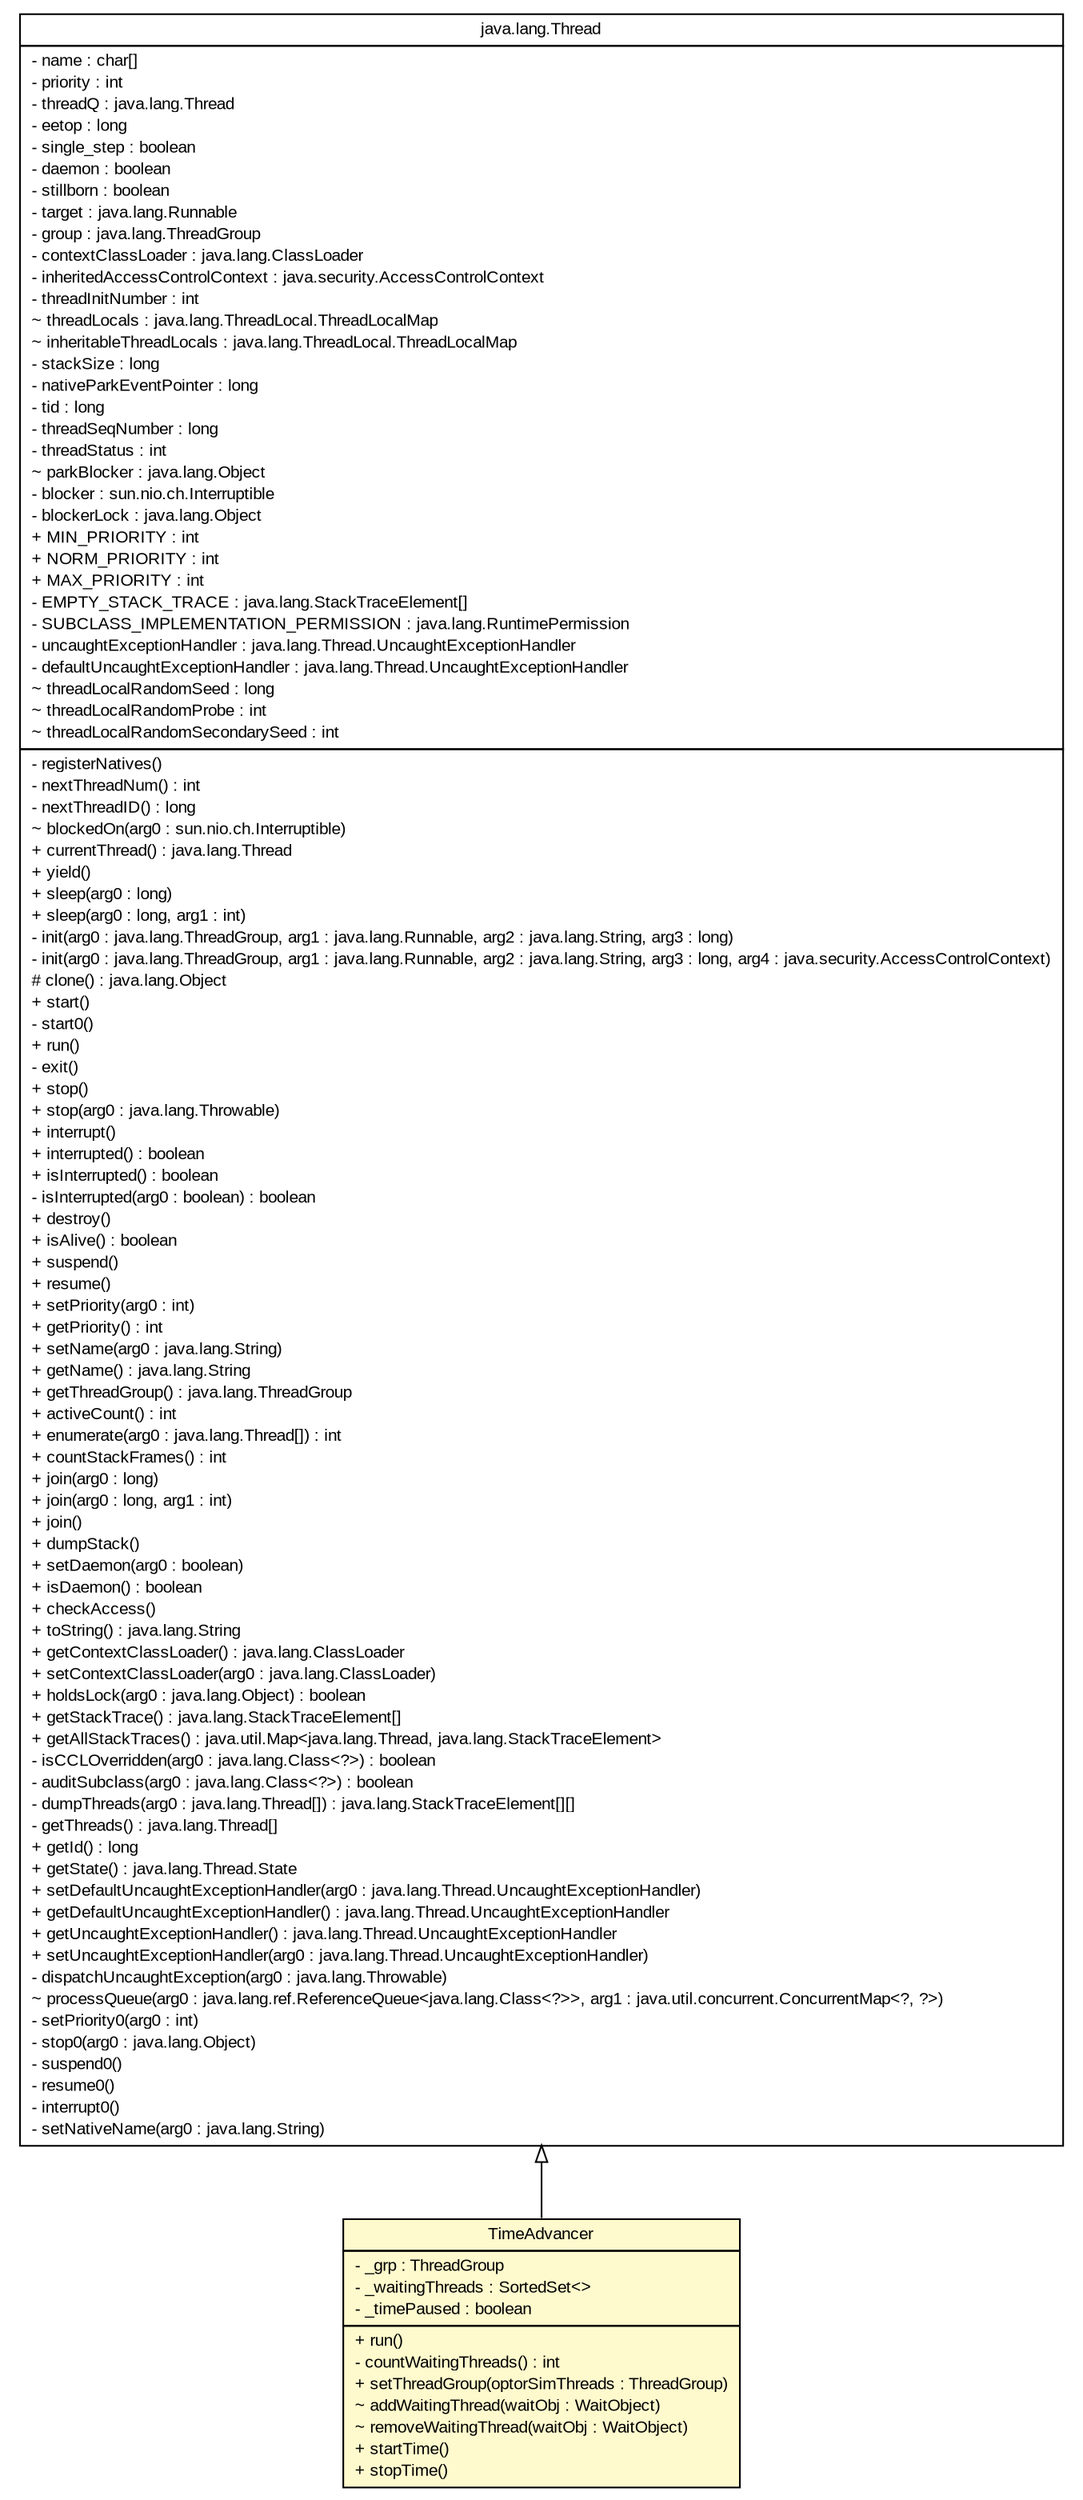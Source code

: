 #!/usr/local/bin/dot
#
# Class diagram 
# Generated by UMLGraph version R5_7_2-3-gee82a7 (http://www.umlgraph.org/)
#

digraph G {
	edge [fontname="arial",fontsize=10,labelfontname="arial",labelfontsize=10];
	node [fontname="arial",fontsize=10,shape=plaintext];
	nodesep=0.25;
	ranksep=0.5;
	// org.edg.data.replication.optorsim.time.TimeAdvancer
	c10848 [label=<<table title="org.edg.data.replication.optorsim.time.TimeAdvancer" border="0" cellborder="1" cellspacing="0" cellpadding="2" port="p" bgcolor="lemonChiffon" href="./TimeAdvancer.html">
		<tr><td><table border="0" cellspacing="0" cellpadding="1">
<tr><td align="center" balign="center"> TimeAdvancer </td></tr>
		</table></td></tr>
		<tr><td><table border="0" cellspacing="0" cellpadding="1">
<tr><td align="left" balign="left"> - _grp : ThreadGroup </td></tr>
<tr><td align="left" balign="left"> - _waitingThreads : SortedSet&lt;&gt; </td></tr>
<tr><td align="left" balign="left"> - _timePaused : boolean </td></tr>
		</table></td></tr>
		<tr><td><table border="0" cellspacing="0" cellpadding="1">
<tr><td align="left" balign="left"> + run() </td></tr>
<tr><td align="left" balign="left"> - countWaitingThreads() : int </td></tr>
<tr><td align="left" balign="left"> + setThreadGroup(optorSimThreads : ThreadGroup) </td></tr>
<tr><td align="left" balign="left"> ~ addWaitingThread(waitObj : WaitObject) </td></tr>
<tr><td align="left" balign="left"> ~ removeWaitingThread(waitObj : WaitObject) </td></tr>
<tr><td align="left" balign="left"> + startTime() </td></tr>
<tr><td align="left" balign="left"> + stopTime() </td></tr>
		</table></td></tr>
		</table>>, URL="./TimeAdvancer.html", fontname="arial", fontcolor="black", fontsize=10.0];
	//org.edg.data.replication.optorsim.time.TimeAdvancer extends java.lang.Thread
	c10854:p -> c10848:p [dir=back,arrowtail=empty];
	// java.lang.Thread
	c10854 [label=<<table title="java.lang.Thread" border="0" cellborder="1" cellspacing="0" cellpadding="2" port="p" href="http://java.sun.com/j2se/1.4.2/docs/api/java/lang/Thread.html">
		<tr><td><table border="0" cellspacing="0" cellpadding="1">
<tr><td align="center" balign="center"> java.lang.Thread </td></tr>
		</table></td></tr>
		<tr><td><table border="0" cellspacing="0" cellpadding="1">
<tr><td align="left" balign="left"> - name : char[] </td></tr>
<tr><td align="left" balign="left"> - priority : int </td></tr>
<tr><td align="left" balign="left"> - threadQ : java.lang.Thread </td></tr>
<tr><td align="left" balign="left"> - eetop : long </td></tr>
<tr><td align="left" balign="left"> - single_step : boolean </td></tr>
<tr><td align="left" balign="left"> - daemon : boolean </td></tr>
<tr><td align="left" balign="left"> - stillborn : boolean </td></tr>
<tr><td align="left" balign="left"> - target : java.lang.Runnable </td></tr>
<tr><td align="left" balign="left"> - group : java.lang.ThreadGroup </td></tr>
<tr><td align="left" balign="left"> - contextClassLoader : java.lang.ClassLoader </td></tr>
<tr><td align="left" balign="left"> - inheritedAccessControlContext : java.security.AccessControlContext </td></tr>
<tr><td align="left" balign="left"> - threadInitNumber : int </td></tr>
<tr><td align="left" balign="left"> ~ threadLocals : java.lang.ThreadLocal.ThreadLocalMap </td></tr>
<tr><td align="left" balign="left"> ~ inheritableThreadLocals : java.lang.ThreadLocal.ThreadLocalMap </td></tr>
<tr><td align="left" balign="left"> - stackSize : long </td></tr>
<tr><td align="left" balign="left"> - nativeParkEventPointer : long </td></tr>
<tr><td align="left" balign="left"> - tid : long </td></tr>
<tr><td align="left" balign="left"> - threadSeqNumber : long </td></tr>
<tr><td align="left" balign="left"> - threadStatus : int </td></tr>
<tr><td align="left" balign="left"> ~ parkBlocker : java.lang.Object </td></tr>
<tr><td align="left" balign="left"> - blocker : sun.nio.ch.Interruptible </td></tr>
<tr><td align="left" balign="left"> - blockerLock : java.lang.Object </td></tr>
<tr><td align="left" balign="left"> + MIN_PRIORITY : int </td></tr>
<tr><td align="left" balign="left"> + NORM_PRIORITY : int </td></tr>
<tr><td align="left" balign="left"> + MAX_PRIORITY : int </td></tr>
<tr><td align="left" balign="left"> - EMPTY_STACK_TRACE : java.lang.StackTraceElement[] </td></tr>
<tr><td align="left" balign="left"> - SUBCLASS_IMPLEMENTATION_PERMISSION : java.lang.RuntimePermission </td></tr>
<tr><td align="left" balign="left"> - uncaughtExceptionHandler : java.lang.Thread.UncaughtExceptionHandler </td></tr>
<tr><td align="left" balign="left"> - defaultUncaughtExceptionHandler : java.lang.Thread.UncaughtExceptionHandler </td></tr>
<tr><td align="left" balign="left"> ~ threadLocalRandomSeed : long </td></tr>
<tr><td align="left" balign="left"> ~ threadLocalRandomProbe : int </td></tr>
<tr><td align="left" balign="left"> ~ threadLocalRandomSecondarySeed : int </td></tr>
		</table></td></tr>
		<tr><td><table border="0" cellspacing="0" cellpadding="1">
<tr><td align="left" balign="left"> - registerNatives() </td></tr>
<tr><td align="left" balign="left"> - nextThreadNum() : int </td></tr>
<tr><td align="left" balign="left"> - nextThreadID() : long </td></tr>
<tr><td align="left" balign="left"> ~ blockedOn(arg0 : sun.nio.ch.Interruptible) </td></tr>
<tr><td align="left" balign="left"> + currentThread() : java.lang.Thread </td></tr>
<tr><td align="left" balign="left"> + yield() </td></tr>
<tr><td align="left" balign="left"> + sleep(arg0 : long) </td></tr>
<tr><td align="left" balign="left"> + sleep(arg0 : long, arg1 : int) </td></tr>
<tr><td align="left" balign="left"> - init(arg0 : java.lang.ThreadGroup, arg1 : java.lang.Runnable, arg2 : java.lang.String, arg3 : long) </td></tr>
<tr><td align="left" balign="left"> - init(arg0 : java.lang.ThreadGroup, arg1 : java.lang.Runnable, arg2 : java.lang.String, arg3 : long, arg4 : java.security.AccessControlContext) </td></tr>
<tr><td align="left" balign="left"> # clone() : java.lang.Object </td></tr>
<tr><td align="left" balign="left"> + start() </td></tr>
<tr><td align="left" balign="left"> - start0() </td></tr>
<tr><td align="left" balign="left"> + run() </td></tr>
<tr><td align="left" balign="left"> - exit() </td></tr>
<tr><td align="left" balign="left"> + stop() </td></tr>
<tr><td align="left" balign="left"> + stop(arg0 : java.lang.Throwable) </td></tr>
<tr><td align="left" balign="left"> + interrupt() </td></tr>
<tr><td align="left" balign="left"> + interrupted() : boolean </td></tr>
<tr><td align="left" balign="left"> + isInterrupted() : boolean </td></tr>
<tr><td align="left" balign="left"> - isInterrupted(arg0 : boolean) : boolean </td></tr>
<tr><td align="left" balign="left"> + destroy() </td></tr>
<tr><td align="left" balign="left"> + isAlive() : boolean </td></tr>
<tr><td align="left" balign="left"> + suspend() </td></tr>
<tr><td align="left" balign="left"> + resume() </td></tr>
<tr><td align="left" balign="left"> + setPriority(arg0 : int) </td></tr>
<tr><td align="left" balign="left"> + getPriority() : int </td></tr>
<tr><td align="left" balign="left"> + setName(arg0 : java.lang.String) </td></tr>
<tr><td align="left" balign="left"> + getName() : java.lang.String </td></tr>
<tr><td align="left" balign="left"> + getThreadGroup() : java.lang.ThreadGroup </td></tr>
<tr><td align="left" balign="left"> + activeCount() : int </td></tr>
<tr><td align="left" balign="left"> + enumerate(arg0 : java.lang.Thread[]) : int </td></tr>
<tr><td align="left" balign="left"> + countStackFrames() : int </td></tr>
<tr><td align="left" balign="left"> + join(arg0 : long) </td></tr>
<tr><td align="left" balign="left"> + join(arg0 : long, arg1 : int) </td></tr>
<tr><td align="left" balign="left"> + join() </td></tr>
<tr><td align="left" balign="left"> + dumpStack() </td></tr>
<tr><td align="left" balign="left"> + setDaemon(arg0 : boolean) </td></tr>
<tr><td align="left" balign="left"> + isDaemon() : boolean </td></tr>
<tr><td align="left" balign="left"> + checkAccess() </td></tr>
<tr><td align="left" balign="left"> + toString() : java.lang.String </td></tr>
<tr><td align="left" balign="left"> + getContextClassLoader() : java.lang.ClassLoader </td></tr>
<tr><td align="left" balign="left"> + setContextClassLoader(arg0 : java.lang.ClassLoader) </td></tr>
<tr><td align="left" balign="left"> + holdsLock(arg0 : java.lang.Object) : boolean </td></tr>
<tr><td align="left" balign="left"> + getStackTrace() : java.lang.StackTraceElement[] </td></tr>
<tr><td align="left" balign="left"> + getAllStackTraces() : java.util.Map&lt;java.lang.Thread, java.lang.StackTraceElement&gt; </td></tr>
<tr><td align="left" balign="left"> - isCCLOverridden(arg0 : java.lang.Class&lt;?&gt;) : boolean </td></tr>
<tr><td align="left" balign="left"> - auditSubclass(arg0 : java.lang.Class&lt;?&gt;) : boolean </td></tr>
<tr><td align="left" balign="left"> - dumpThreads(arg0 : java.lang.Thread[]) : java.lang.StackTraceElement[][] </td></tr>
<tr><td align="left" balign="left"> - getThreads() : java.lang.Thread[] </td></tr>
<tr><td align="left" balign="left"> + getId() : long </td></tr>
<tr><td align="left" balign="left"> + getState() : java.lang.Thread.State </td></tr>
<tr><td align="left" balign="left"> + setDefaultUncaughtExceptionHandler(arg0 : java.lang.Thread.UncaughtExceptionHandler) </td></tr>
<tr><td align="left" balign="left"> + getDefaultUncaughtExceptionHandler() : java.lang.Thread.UncaughtExceptionHandler </td></tr>
<tr><td align="left" balign="left"> + getUncaughtExceptionHandler() : java.lang.Thread.UncaughtExceptionHandler </td></tr>
<tr><td align="left" balign="left"> + setUncaughtExceptionHandler(arg0 : java.lang.Thread.UncaughtExceptionHandler) </td></tr>
<tr><td align="left" balign="left"> - dispatchUncaughtException(arg0 : java.lang.Throwable) </td></tr>
<tr><td align="left" balign="left"> ~ processQueue(arg0 : java.lang.ref.ReferenceQueue&lt;java.lang.Class&lt;?&gt;&gt;, arg1 : java.util.concurrent.ConcurrentMap&lt;?, ?&gt;) </td></tr>
<tr><td align="left" balign="left"> - setPriority0(arg0 : int) </td></tr>
<tr><td align="left" balign="left"> - stop0(arg0 : java.lang.Object) </td></tr>
<tr><td align="left" balign="left"> - suspend0() </td></tr>
<tr><td align="left" balign="left"> - resume0() </td></tr>
<tr><td align="left" balign="left"> - interrupt0() </td></tr>
<tr><td align="left" balign="left"> - setNativeName(arg0 : java.lang.String) </td></tr>
		</table></td></tr>
		</table>>, URL="http://java.sun.com/j2se/1.4.2/docs/api/java/lang/Thread.html", fontname="arial", fontcolor="black", fontsize=10.0];
}

